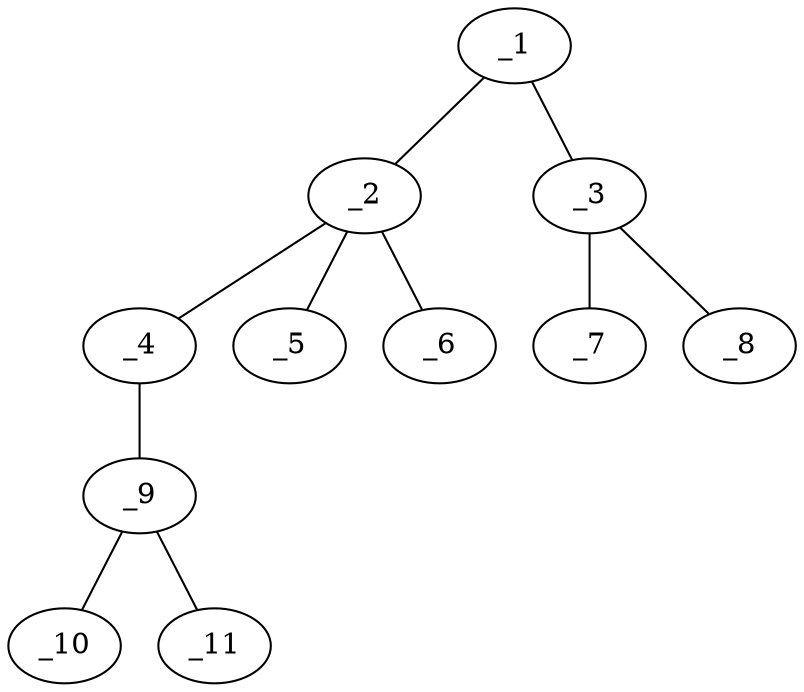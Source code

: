 graph molid55259 {
	_1	 [charge=0,
		chem=1,
		symbol="C  ",
		x="5.4641",
		y="0.5"];
	_2	 [charge=0,
		chem=5,
		symbol="S  ",
		x="4.5981",
		y=0];
	_1 -- _2	 [valence=1];
	_3	 [charge=0,
		chem=1,
		symbol="C  ",
		x="6.3301",
		y=0];
	_1 -- _3	 [valence=1];
	_4	 [charge=0,
		chem=4,
		symbol="N  ",
		x="3.7321",
		y="-0.5"];
	_2 -- _4	 [valence=1];
	_5	 [charge=0,
		chem=2,
		symbol="O  ",
		x="5.0981",
		y="-0.866"];
	_2 -- _5	 [valence=2];
	_6	 [charge=0,
		chem=2,
		symbol="O  ",
		x="4.0981",
		y="0.866"];
	_2 -- _6	 [valence=2];
	_7	 [charge=0,
		chem=4,
		symbol="N  ",
		x="7.1962",
		y="0.5"];
	_3 -- _7	 [valence=1];
	_8	 [charge=0,
		chem=2,
		symbol="O  ",
		x="6.3301",
		y="-1"];
	_3 -- _8	 [valence=2];
	_9	 [charge=0,
		chem=1,
		symbol="C  ",
		x="2.866",
		y=0];
	_4 -- _9	 [valence=1];
	_10	 [charge=0,
		chem=4,
		symbol="N  ",
		x=2,
		y="-0.5"];
	_9 -- _10	 [valence=1];
	_11	 [charge=0,
		chem=2,
		symbol="O  ",
		x="2.866",
		y=1];
	_9 -- _11	 [valence=2];
}
